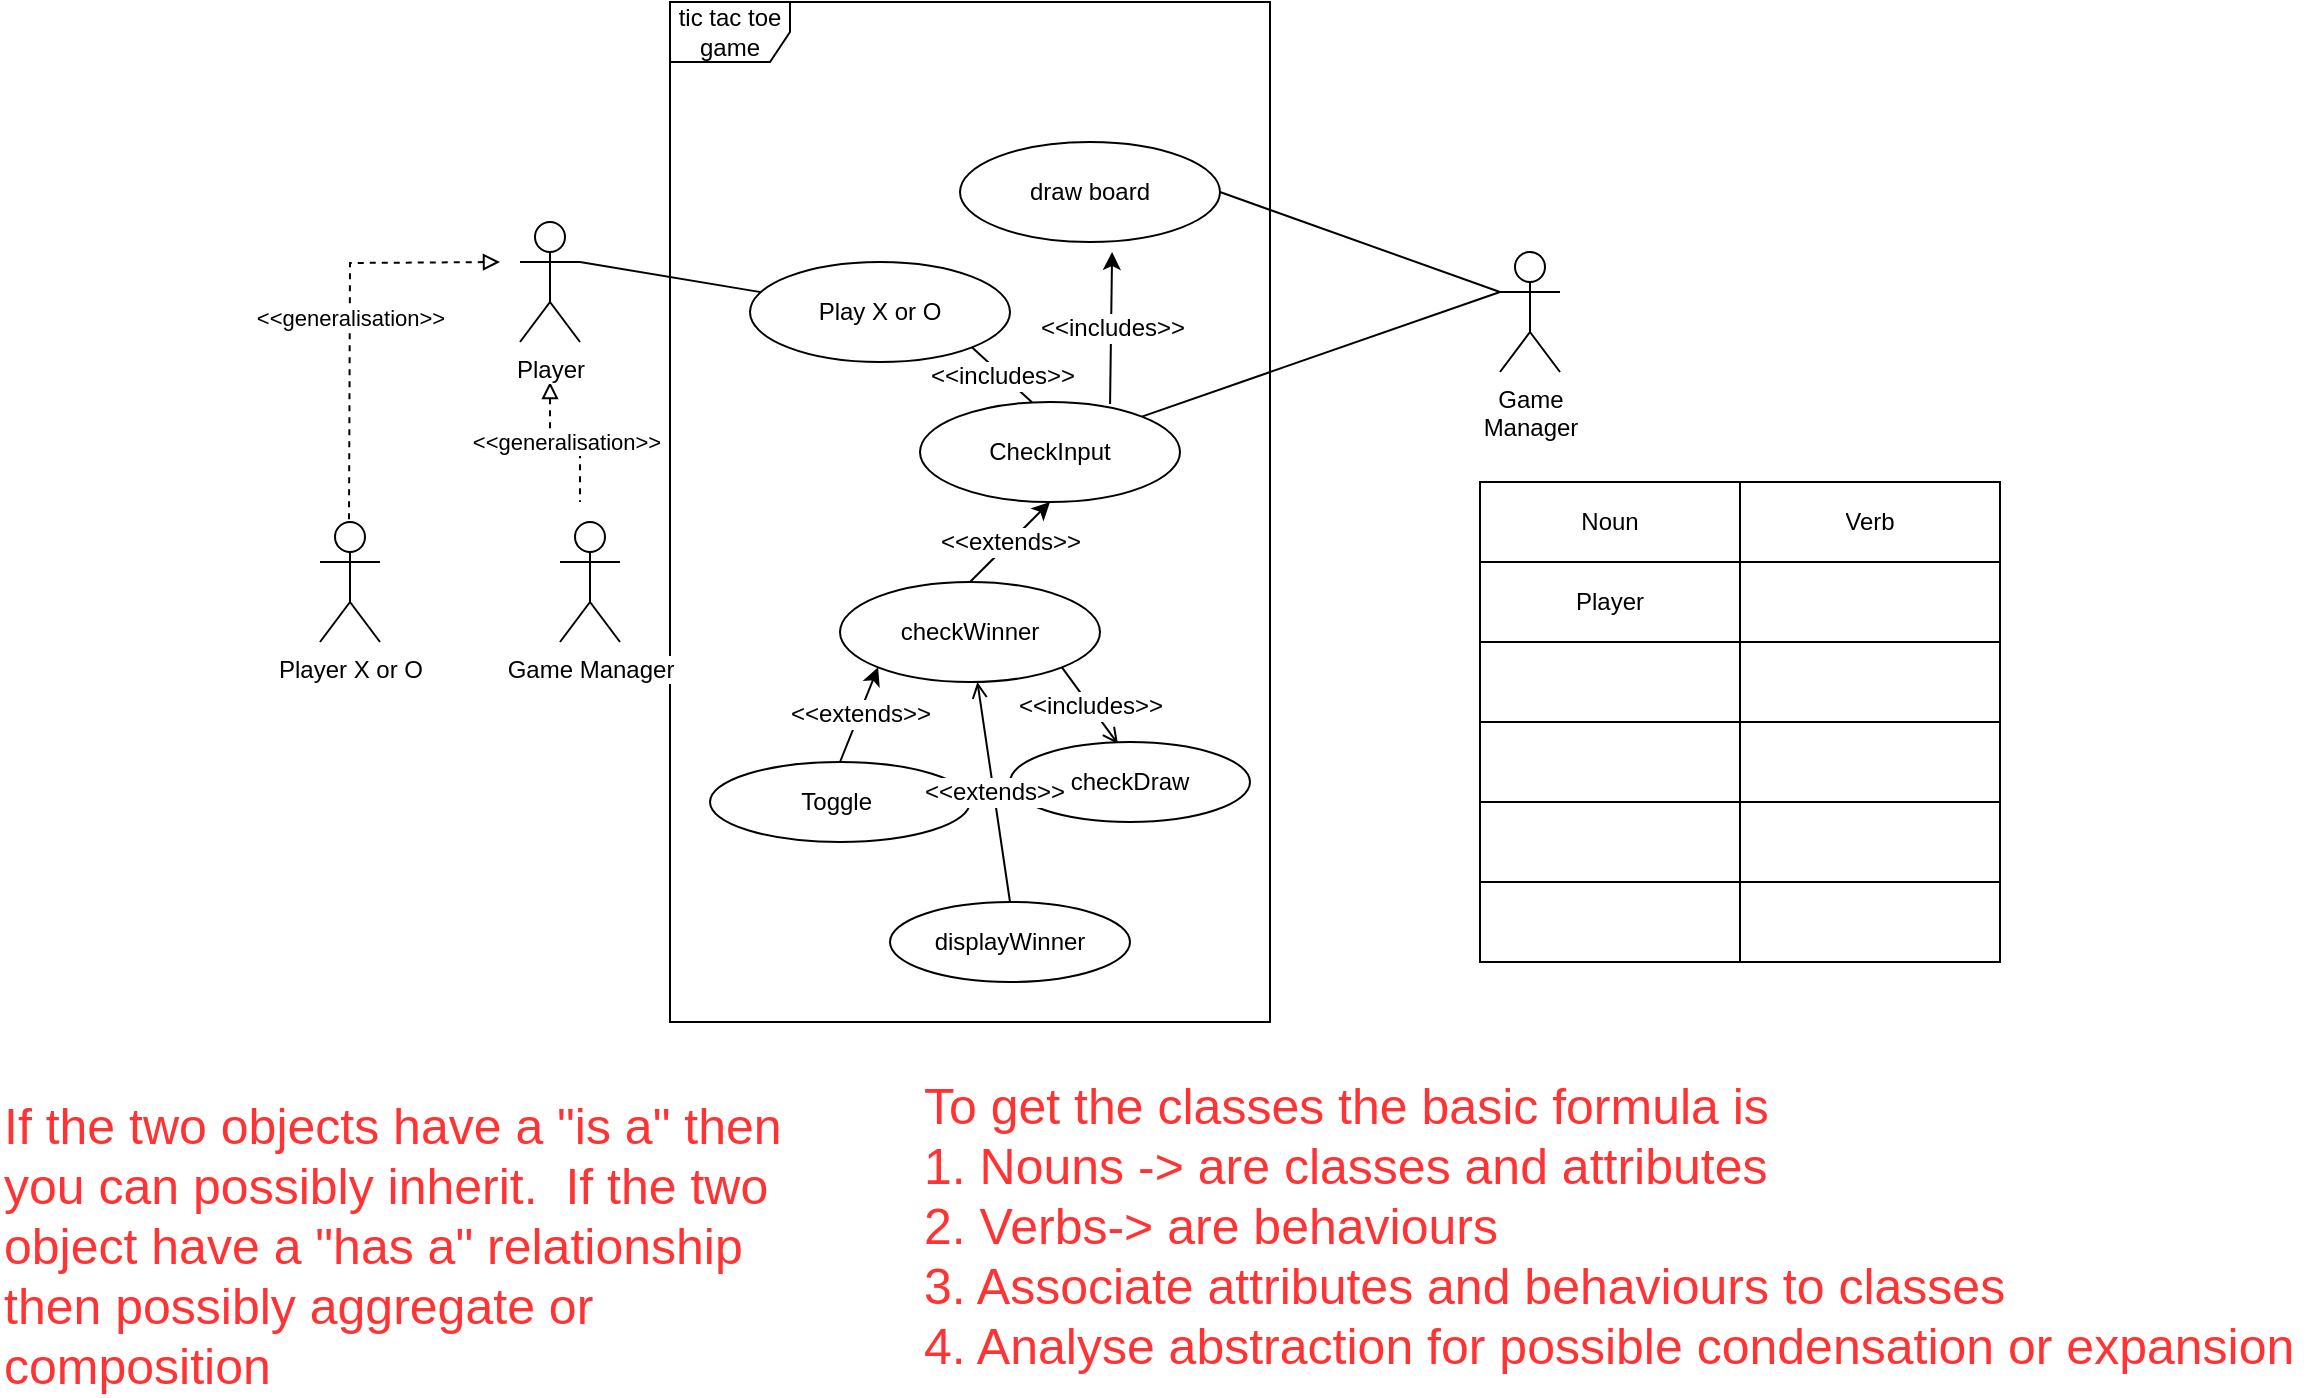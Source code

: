 <mxfile version="13.4.5" type="device"><diagram id="Ls4I8BHgfj8VMyySzDSH" name="Page-1"><mxGraphModel dx="1936" dy="806" grid="1" gridSize="10" guides="1" tooltips="1" connect="1" arrows="1" fold="1" page="1" pageScale="1" pageWidth="850" pageHeight="1100" math="0" shadow="0"><root><mxCell id="0"/><mxCell id="1" parent="0"/><mxCell id="n-uexyI5QqFEIuscxnKO-9" value="&amp;lt;&amp;lt;generalisation&amp;gt;&amp;gt;" style="edgeStyle=orthogonalEdgeStyle;rounded=0;orthogonalLoop=1;jettySize=auto;html=1;startArrow=block;startFill=0;endArrow=none;endFill=0;dashed=1;" parent="1" edge="1"><mxGeometry relative="1" as="geometry"><mxPoint x="195" y="250" as="sourcePoint"/><mxPoint x="210" y="310" as="targetPoint"/><Array as="points"><mxPoint x="195" y="280"/><mxPoint x="210" y="280"/></Array></mxGeometry></mxCell><mxCell id="n-uexyI5QqFEIuscxnKO-19" style="edgeStyle=none;rounded=0;orthogonalLoop=1;jettySize=auto;html=1;exitX=1;exitY=0.333;exitDx=0;exitDy=0;exitPerimeter=0;startArrow=none;startFill=0;endArrow=none;endFill=0;fontSize=25;fontColor=#FF3333;" parent="1" source="n-uexyI5QqFEIuscxnKO-1" target="n-uexyI5QqFEIuscxnKO-12" edge="1"><mxGeometry relative="1" as="geometry"/></mxCell><mxCell id="n-uexyI5QqFEIuscxnKO-1" value="Player" style="shape=umlActor;verticalLabelPosition=bottom;labelBackgroundColor=#ffffff;verticalAlign=top;html=1;outlineConnect=0;" parent="1" vertex="1"><mxGeometry x="180" y="170" width="30" height="60" as="geometry"/></mxCell><mxCell id="n-uexyI5QqFEIuscxnKO-2" value="tic tac toe game" style="shape=umlFrame;whiteSpace=wrap;html=1;" parent="1" vertex="1"><mxGeometry x="255" y="60" width="300" height="510" as="geometry"/></mxCell><mxCell id="n-uexyI5QqFEIuscxnKO-11" style="rounded=0;orthogonalLoop=1;jettySize=auto;html=1;exitX=0;exitY=0.333;exitDx=0;exitDy=0;exitPerimeter=0;entryX=1;entryY=0.5;entryDx=0;entryDy=0;startArrow=none;startFill=0;endArrow=none;endFill=0;" parent="1" source="n-uexyI5QqFEIuscxnKO-3" target="n-uexyI5QqFEIuscxnKO-10" edge="1"><mxGeometry relative="1" as="geometry"/></mxCell><mxCell id="n-uexyI5QqFEIuscxnKO-3" value="Game &lt;br&gt;Manager" style="shape=umlActor;verticalLabelPosition=bottom;labelBackgroundColor=#ffffff;verticalAlign=top;html=1;outlineConnect=0;" parent="1" vertex="1"><mxGeometry x="670" y="185" width="30" height="60" as="geometry"/></mxCell><mxCell id="n-uexyI5QqFEIuscxnKO-5" value="Player X or O" style="shape=umlActor;verticalLabelPosition=bottom;labelBackgroundColor=#ffffff;verticalAlign=top;html=1;" parent="1" vertex="1"><mxGeometry x="80" y="320" width="30" height="60" as="geometry"/></mxCell><mxCell id="n-uexyI5QqFEIuscxnKO-10" value="draw board" style="ellipse;whiteSpace=wrap;html=1;" parent="1" vertex="1"><mxGeometry x="400" y="130" width="130" height="50" as="geometry"/></mxCell><mxCell id="n-uexyI5QqFEIuscxnKO-24" value="&amp;lt;&amp;lt;includes&amp;gt;&amp;gt;" style="edgeStyle=none;rounded=0;orthogonalLoop=1;jettySize=auto;html=1;exitX=1;exitY=1;exitDx=0;exitDy=0;entryX=0.438;entryY=0.02;entryDx=0;entryDy=0;entryPerimeter=0;startArrow=none;startFill=0;endArrow=none;endFill=0;fontSize=12;" parent="1" source="n-uexyI5QqFEIuscxnKO-12" target="n-uexyI5QqFEIuscxnKO-20" edge="1"><mxGeometry relative="1" as="geometry"/></mxCell><mxCell id="n-uexyI5QqFEIuscxnKO-12" value="Play X or O" style="ellipse;whiteSpace=wrap;html=1;" parent="1" vertex="1"><mxGeometry x="295" y="190" width="130" height="50" as="geometry"/></mxCell><mxCell id="n-uexyI5QqFEIuscxnKO-13" value="Game Manager" style="shape=umlActor;verticalLabelPosition=bottom;labelBackgroundColor=#ffffff;verticalAlign=top;html=1;" parent="1" vertex="1"><mxGeometry x="200" y="320" width="30" height="60" as="geometry"/></mxCell><mxCell id="n-uexyI5QqFEIuscxnKO-16" value="&amp;lt;&amp;lt;generalisation&amp;gt;&amp;gt;" style="edgeStyle=orthogonalEdgeStyle;rounded=0;orthogonalLoop=1;jettySize=auto;html=1;startArrow=block;startFill=0;endArrow=none;endFill=0;dashed=1;" parent="1" edge="1"><mxGeometry relative="1" as="geometry"><mxPoint x="170" y="190" as="sourcePoint"/><mxPoint x="94.5" y="320" as="targetPoint"/></mxGeometry></mxCell><mxCell id="n-uexyI5QqFEIuscxnKO-18" value="If the two objects have a &quot;is a&quot; then you can possibly inherit.&amp;nbsp; If the two object have a &quot;has a&quot; relationship then possibly aggregate or composition" style="text;html=1;strokeColor=none;fillColor=none;align=left;verticalAlign=top;whiteSpace=wrap;rounded=0;fontSize=25;fontColor=#FF3333;" parent="1" vertex="1"><mxGeometry x="-80" y="600" width="420" height="150" as="geometry"/></mxCell><mxCell id="n-uexyI5QqFEIuscxnKO-27" value="&amp;lt;&amp;lt;includes&amp;gt;&amp;gt;" style="edgeStyle=none;rounded=0;orthogonalLoop=1;jettySize=auto;html=1;entryX=0.585;entryY=1.1;entryDx=0;entryDy=0;startArrow=none;startFill=0;endArrow=classic;endFill=1;fontSize=12;fontColor=#000000;entryPerimeter=0;exitX=0.731;exitY=0.02;exitDx=0;exitDy=0;exitPerimeter=0;" parent="1" source="n-uexyI5QqFEIuscxnKO-20" target="n-uexyI5QqFEIuscxnKO-10" edge="1"><mxGeometry relative="1" as="geometry"><mxPoint x="490" y="350" as="targetPoint"/></mxGeometry></mxCell><mxCell id="n-uexyI5QqFEIuscxnKO-29" value="&amp;lt;&amp;lt;extends&amp;gt;&amp;gt;" style="edgeStyle=none;rounded=0;orthogonalLoop=1;jettySize=auto;html=1;exitX=0.5;exitY=1;exitDx=0;exitDy=0;entryX=0.5;entryY=0;entryDx=0;entryDy=0;startArrow=classic;startFill=1;endArrow=none;endFill=0;fontSize=12;fontColor=#000000;" parent="1" source="n-uexyI5QqFEIuscxnKO-20" target="n-uexyI5QqFEIuscxnKO-28" edge="1"><mxGeometry relative="1" as="geometry"/></mxCell><mxCell id="n-uexyI5QqFEIuscxnKO-32" style="edgeStyle=none;rounded=0;orthogonalLoop=1;jettySize=auto;html=1;exitX=1;exitY=0;exitDx=0;exitDy=0;entryX=0;entryY=0.333;entryDx=0;entryDy=0;entryPerimeter=0;startArrow=none;startFill=0;endArrow=none;endFill=0;fontSize=12;fontColor=#000000;" parent="1" source="n-uexyI5QqFEIuscxnKO-20" target="n-uexyI5QqFEIuscxnKO-3" edge="1"><mxGeometry relative="1" as="geometry"/></mxCell><mxCell id="n-uexyI5QqFEIuscxnKO-20" value="CheckInput" style="ellipse;whiteSpace=wrap;html=1;" parent="1" vertex="1"><mxGeometry x="380" y="260" width="130" height="50" as="geometry"/></mxCell><mxCell id="n-uexyI5QqFEIuscxnKO-31" value="&amp;lt;&amp;lt;extends&amp;gt;&amp;gt;" style="edgeStyle=none;rounded=0;orthogonalLoop=1;jettySize=auto;html=1;exitX=0;exitY=1;exitDx=0;exitDy=0;entryX=0.5;entryY=0;entryDx=0;entryDy=0;startArrow=classic;startFill=1;endArrow=none;endFill=0;fontSize=12;fontColor=#000000;" parent="1" source="n-uexyI5QqFEIuscxnKO-28" target="n-uexyI5QqFEIuscxnKO-25" edge="1"><mxGeometry relative="1" as="geometry"/></mxCell><mxCell id="n-uexyI5QqFEIuscxnKO-25" value="Toggle&amp;nbsp;" style="ellipse;whiteSpace=wrap;html=1;" parent="1" vertex="1"><mxGeometry x="275" y="440" width="130" height="40" as="geometry"/></mxCell><mxCell id="n-uexyI5QqFEIuscxnKO-34" value="&amp;lt;&amp;lt;includes&amp;gt;&amp;gt;" style="edgeStyle=none;rounded=0;orthogonalLoop=1;jettySize=auto;html=1;exitX=0.45;exitY=0.025;exitDx=0;exitDy=0;entryX=1;entryY=1;entryDx=0;entryDy=0;startArrow=open;startFill=0;endArrow=none;endFill=0;fontSize=12;fontColor=#000000;exitPerimeter=0;" parent="1" source="n-uexyI5QqFEIuscxnKO-33" target="n-uexyI5QqFEIuscxnKO-28" edge="1"><mxGeometry relative="1" as="geometry"/></mxCell><mxCell id="n-uexyI5QqFEIuscxnKO-28" value="checkWinner" style="ellipse;whiteSpace=wrap;html=1;" parent="1" vertex="1"><mxGeometry x="340" y="350" width="130" height="50" as="geometry"/></mxCell><mxCell id="n-uexyI5QqFEIuscxnKO-33" value="checkDraw" style="ellipse;whiteSpace=wrap;html=1;" parent="1" vertex="1"><mxGeometry x="425" y="430" width="120" height="40" as="geometry"/></mxCell><mxCell id="n-uexyI5QqFEIuscxnKO-36" value="&amp;lt;&amp;lt;extends&amp;gt;&amp;gt;" style="edgeStyle=none;rounded=0;orthogonalLoop=1;jettySize=auto;html=1;startArrow=open;startFill=0;endArrow=none;endFill=0;fontSize=12;fontColor=#000000;entryX=0.5;entryY=0;entryDx=0;entryDy=0;" parent="1" source="n-uexyI5QqFEIuscxnKO-28" target="n-uexyI5QqFEIuscxnKO-35" edge="1"><mxGeometry relative="1" as="geometry"/></mxCell><mxCell id="n-uexyI5QqFEIuscxnKO-35" value="displayWinner" style="ellipse;whiteSpace=wrap;html=1;" parent="1" vertex="1"><mxGeometry x="365" y="510" width="120" height="40" as="geometry"/></mxCell><mxCell id="n-uexyI5QqFEIuscxnKO-37" value="To get the classes the basic formula is&lt;br&gt;1. Nouns -&amp;gt; are classes and attributes&lt;br&gt;2. Verbs-&amp;gt; are behaviours&lt;br&gt;3. Associate attributes and behaviours to classes&lt;br&gt;4. Analyse abstraction for possible condensation or expansion&amp;nbsp;" style="text;html=1;strokeColor=none;fillColor=none;align=left;verticalAlign=top;whiteSpace=wrap;rounded=0;fontSize=25;fontColor=#FF3333;" parent="1" vertex="1"><mxGeometry x="380" y="590" width="700" height="150" as="geometry"/></mxCell><mxCell id="i06NyUUVLjcOlQ8LjIN4-1" value="" style="shape=table;html=1;whiteSpace=wrap;startSize=0;container=1;collapsible=0;childLayout=tableLayout;" vertex="1" parent="1"><mxGeometry x="660" y="300" width="260" height="240" as="geometry"/></mxCell><mxCell id="i06NyUUVLjcOlQ8LjIN4-2" value="" style="shape=partialRectangle;html=1;whiteSpace=wrap;collapsible=0;dropTarget=0;pointerEvents=0;fillColor=none;top=0;left=0;bottom=0;right=0;points=[[0,0.5],[1,0.5]];portConstraint=eastwest;" vertex="1" parent="i06NyUUVLjcOlQ8LjIN4-1"><mxGeometry width="260" height="40" as="geometry"/></mxCell><mxCell id="i06NyUUVLjcOlQ8LjIN4-3" value="Noun" style="shape=partialRectangle;html=1;whiteSpace=wrap;connectable=0;overflow=hidden;fillColor=none;top=0;left=0;bottom=0;right=0;" vertex="1" parent="i06NyUUVLjcOlQ8LjIN4-2"><mxGeometry width="130" height="40" as="geometry"/></mxCell><mxCell id="i06NyUUVLjcOlQ8LjIN4-4" value="Verb" style="shape=partialRectangle;html=1;whiteSpace=wrap;connectable=0;overflow=hidden;fillColor=none;top=0;left=0;bottom=0;right=0;" vertex="1" parent="i06NyUUVLjcOlQ8LjIN4-2"><mxGeometry x="130" width="130" height="40" as="geometry"/></mxCell><mxCell id="i06NyUUVLjcOlQ8LjIN4-5" value="" style="shape=partialRectangle;html=1;whiteSpace=wrap;collapsible=0;dropTarget=0;pointerEvents=0;fillColor=none;top=0;left=0;bottom=0;right=0;points=[[0,0.5],[1,0.5]];portConstraint=eastwest;" vertex="1" parent="i06NyUUVLjcOlQ8LjIN4-1"><mxGeometry y="40" width="260" height="40" as="geometry"/></mxCell><mxCell id="i06NyUUVLjcOlQ8LjIN4-6" value="Player" style="shape=partialRectangle;html=1;whiteSpace=wrap;connectable=0;overflow=hidden;fillColor=none;top=0;left=0;bottom=0;right=0;" vertex="1" parent="i06NyUUVLjcOlQ8LjIN4-5"><mxGeometry width="130" height="40" as="geometry"/></mxCell><mxCell id="i06NyUUVLjcOlQ8LjIN4-7" value="" style="shape=partialRectangle;html=1;whiteSpace=wrap;connectable=0;overflow=hidden;fillColor=none;top=0;left=0;bottom=0;right=0;" vertex="1" parent="i06NyUUVLjcOlQ8LjIN4-5"><mxGeometry x="130" width="130" height="40" as="geometry"/></mxCell><mxCell id="i06NyUUVLjcOlQ8LjIN4-8" value="" style="shape=partialRectangle;html=1;whiteSpace=wrap;collapsible=0;dropTarget=0;pointerEvents=0;fillColor=none;top=0;left=0;bottom=0;right=0;points=[[0,0.5],[1,0.5]];portConstraint=eastwest;" vertex="1" parent="i06NyUUVLjcOlQ8LjIN4-1"><mxGeometry y="80" width="260" height="40" as="geometry"/></mxCell><mxCell id="i06NyUUVLjcOlQ8LjIN4-9" value="" style="shape=partialRectangle;html=1;whiteSpace=wrap;connectable=0;overflow=hidden;fillColor=none;top=0;left=0;bottom=0;right=0;" vertex="1" parent="i06NyUUVLjcOlQ8LjIN4-8"><mxGeometry width="130" height="40" as="geometry"/></mxCell><mxCell id="i06NyUUVLjcOlQ8LjIN4-10" value="" style="shape=partialRectangle;html=1;whiteSpace=wrap;connectable=0;overflow=hidden;fillColor=none;top=0;left=0;bottom=0;right=0;" vertex="1" parent="i06NyUUVLjcOlQ8LjIN4-8"><mxGeometry x="130" width="130" height="40" as="geometry"/></mxCell><mxCell id="i06NyUUVLjcOlQ8LjIN4-11" value="" style="shape=partialRectangle;html=1;whiteSpace=wrap;collapsible=0;dropTarget=0;pointerEvents=0;fillColor=none;top=0;left=0;bottom=0;right=0;points=[[0,0.5],[1,0.5]];portConstraint=eastwest;" vertex="1" parent="i06NyUUVLjcOlQ8LjIN4-1"><mxGeometry y="120" width="260" height="40" as="geometry"/></mxCell><mxCell id="i06NyUUVLjcOlQ8LjIN4-12" value="" style="shape=partialRectangle;html=1;whiteSpace=wrap;connectable=0;overflow=hidden;fillColor=none;top=0;left=0;bottom=0;right=0;" vertex="1" parent="i06NyUUVLjcOlQ8LjIN4-11"><mxGeometry width="130" height="40" as="geometry"/></mxCell><mxCell id="i06NyUUVLjcOlQ8LjIN4-13" value="" style="shape=partialRectangle;html=1;whiteSpace=wrap;connectable=0;overflow=hidden;fillColor=none;top=0;left=0;bottom=0;right=0;" vertex="1" parent="i06NyUUVLjcOlQ8LjIN4-11"><mxGeometry x="130" width="130" height="40" as="geometry"/></mxCell><mxCell id="i06NyUUVLjcOlQ8LjIN4-14" value="" style="shape=partialRectangle;html=1;whiteSpace=wrap;collapsible=0;dropTarget=0;pointerEvents=0;fillColor=none;top=0;left=0;bottom=0;right=0;points=[[0,0.5],[1,0.5]];portConstraint=eastwest;" vertex="1" parent="i06NyUUVLjcOlQ8LjIN4-1"><mxGeometry y="160" width="260" height="40" as="geometry"/></mxCell><mxCell id="i06NyUUVLjcOlQ8LjIN4-15" value="" style="shape=partialRectangle;html=1;whiteSpace=wrap;connectable=0;overflow=hidden;fillColor=none;top=0;left=0;bottom=0;right=0;" vertex="1" parent="i06NyUUVLjcOlQ8LjIN4-14"><mxGeometry width="130" height="40" as="geometry"/></mxCell><mxCell id="i06NyUUVLjcOlQ8LjIN4-16" value="" style="shape=partialRectangle;html=1;whiteSpace=wrap;connectable=0;overflow=hidden;fillColor=none;top=0;left=0;bottom=0;right=0;" vertex="1" parent="i06NyUUVLjcOlQ8LjIN4-14"><mxGeometry x="130" width="130" height="40" as="geometry"/></mxCell><mxCell id="i06NyUUVLjcOlQ8LjIN4-17" value="" style="shape=partialRectangle;html=1;whiteSpace=wrap;collapsible=0;dropTarget=0;pointerEvents=0;fillColor=none;top=0;left=0;bottom=0;right=0;points=[[0,0.5],[1,0.5]];portConstraint=eastwest;" vertex="1" parent="i06NyUUVLjcOlQ8LjIN4-1"><mxGeometry y="200" width="260" height="40" as="geometry"/></mxCell><mxCell id="i06NyUUVLjcOlQ8LjIN4-18" value="" style="shape=partialRectangle;html=1;whiteSpace=wrap;connectable=0;overflow=hidden;fillColor=none;top=0;left=0;bottom=0;right=0;" vertex="1" parent="i06NyUUVLjcOlQ8LjIN4-17"><mxGeometry width="130" height="40" as="geometry"/></mxCell><mxCell id="i06NyUUVLjcOlQ8LjIN4-19" value="" style="shape=partialRectangle;html=1;whiteSpace=wrap;connectable=0;overflow=hidden;fillColor=none;top=0;left=0;bottom=0;right=0;" vertex="1" parent="i06NyUUVLjcOlQ8LjIN4-17"><mxGeometry x="130" width="130" height="40" as="geometry"/></mxCell></root></mxGraphModel></diagram></mxfile>